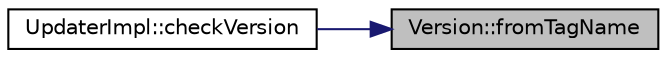 digraph "Version::fromTagName"
{
 // LATEX_PDF_SIZE
  edge [fontname="Helvetica",fontsize="10",labelfontname="Helvetica",labelfontsize="10"];
  node [fontname="Helvetica",fontsize="10",shape=record];
  rankdir="RL";
  Node1 [label="Version::fromTagName",height=0.2,width=0.4,color="black", fillcolor="grey75", style="filled", fontcolor="black",tooltip=" "];
  Node1 -> Node2 [dir="back",color="midnightblue",fontsize="10",style="solid",fontname="Helvetica"];
  Node2 [label="UpdaterImpl::checkVersion",height=0.2,width=0.4,color="black", fillcolor="white", style="filled",URL="$class_updater_impl.html#a0bc443f591dad3d2d80b413b4cc0f50b",tooltip=" "];
}
